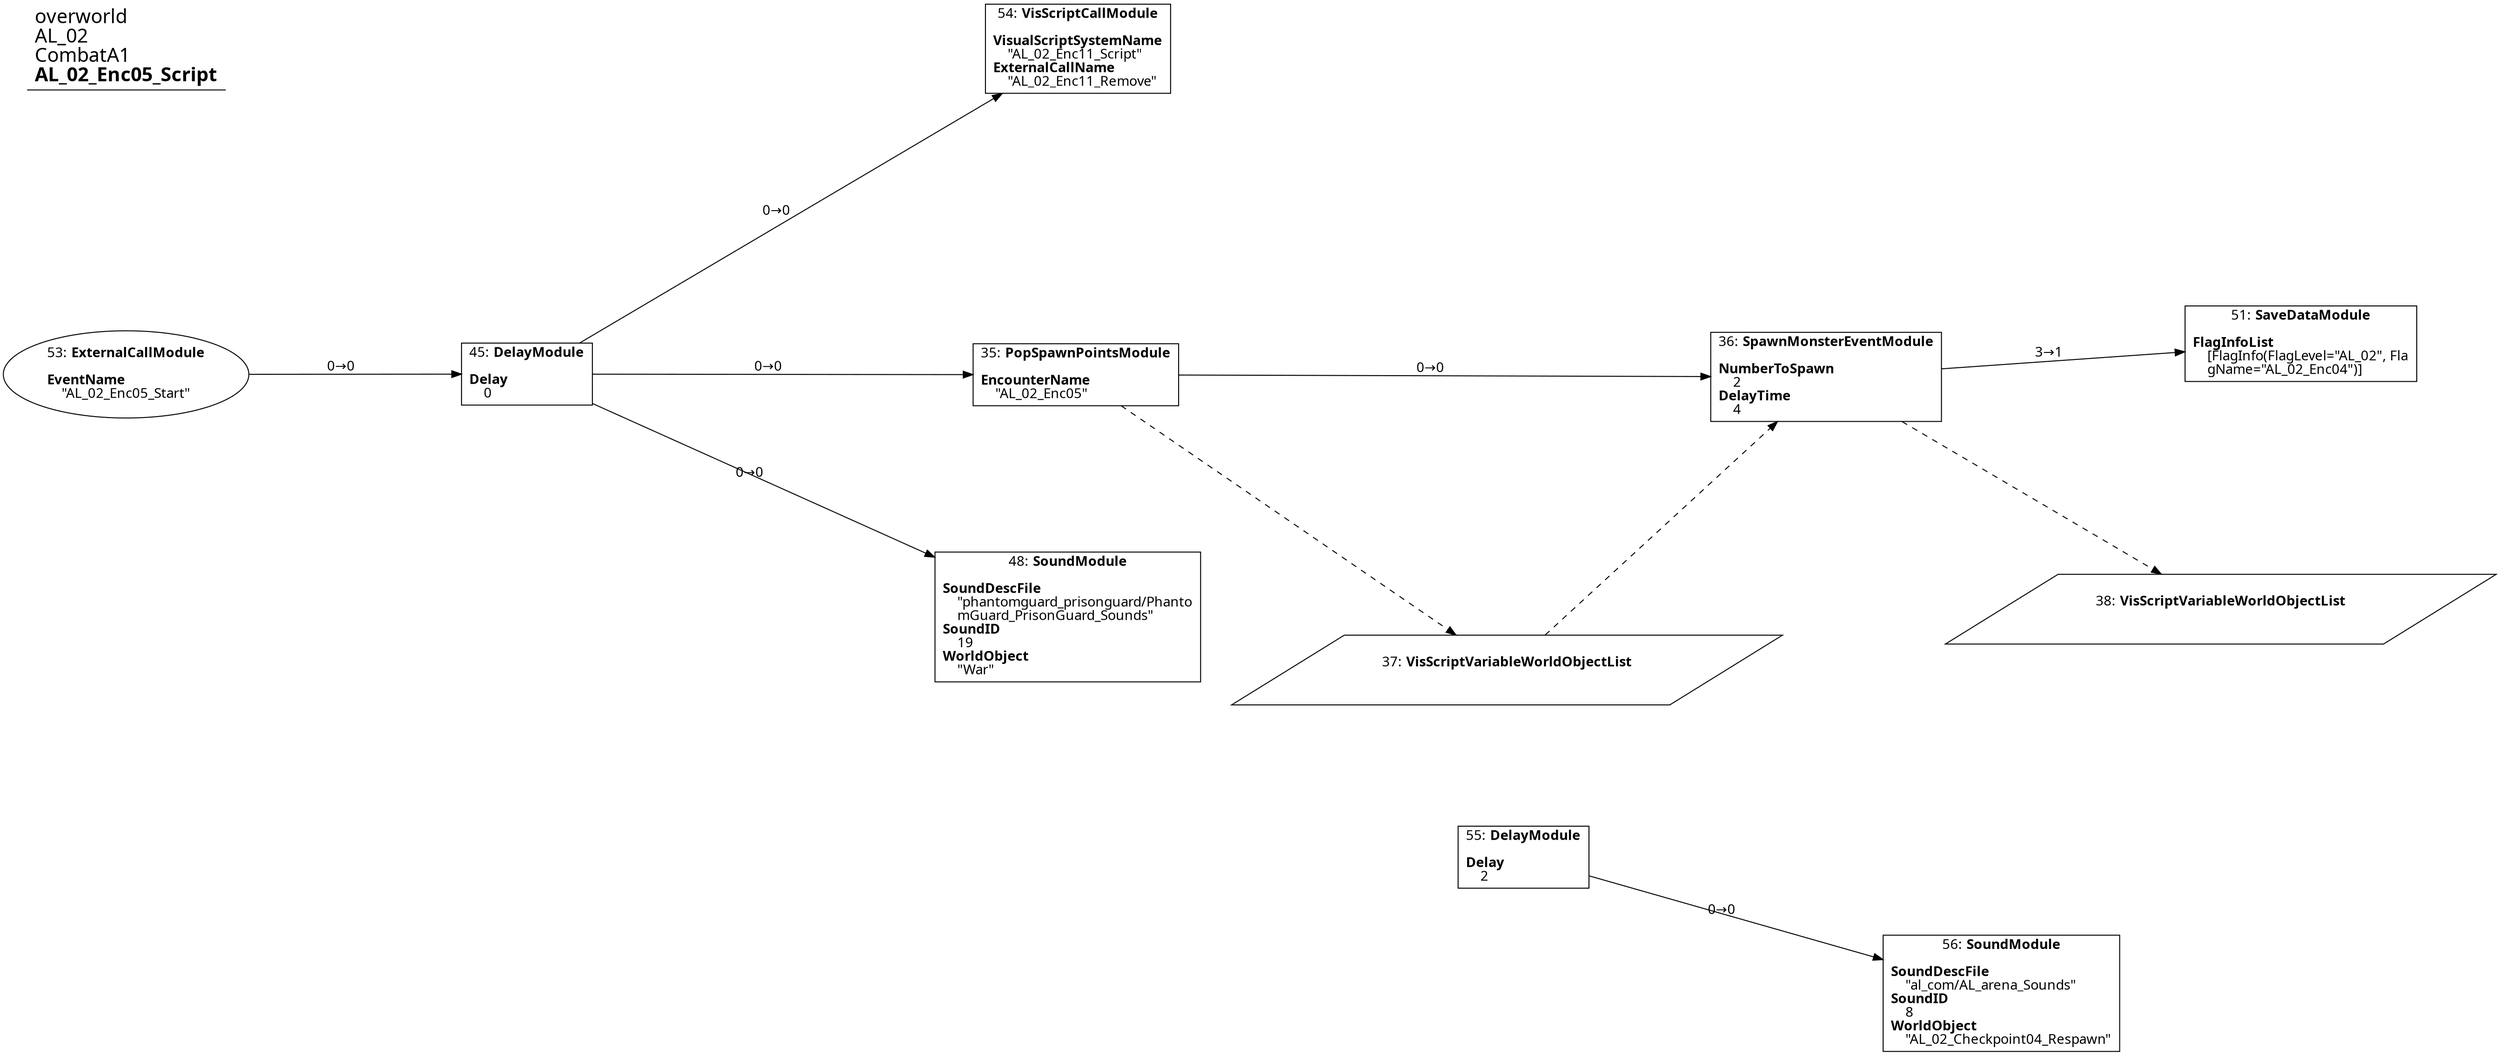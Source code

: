 digraph {
    layout = fdp;
    overlap = prism;
    sep = "+16";
    splines = spline;

    node [ shape = box ];

    graph [ fontname = "Segoe UI" ];
    node [ fontname = "Segoe UI" ];
    edge [ fontname = "Segoe UI" ];

    35 [ label = <35: <b>PopSpawnPointsModule</b><br/><br/><b>EncounterName</b><br align="left"/>    &quot;AL_02_Enc05&quot;<br align="left"/>> ];
    35 [ pos = "0.24400002,0.504!" ];
    35 -> 36 [ label = "0→0" ];
    35 -> 37 [ style = dashed ];

    36 [ label = <36: <b>SpawnMonsterEventModule</b><br/><br/><b>NumberToSpawn</b><br align="left"/>    2<br align="left"/><b>DelayTime</b><br align="left"/>    4<br align="left"/>> ];
    36 [ pos = "0.76500005,0.504!" ];
    36 -> 51 [ label = "3→1" ];
    37 -> 36 [ style = dashed ];
    36 -> 38 [ style = dashed ];

    37 [ label = <37: <b>VisScriptVariableWorldObjectList</b><br/><br/>> ];
    37 [ shape = parallelogram ]
    37 [ pos = "0.52400005,0.29700002!" ];

    38 [ label = <38: <b>VisScriptVariableWorldObjectList</b><br/><br/>> ];
    38 [ shape = parallelogram ]
    38 [ pos = "1.051,0.33800003!" ];

    45 [ label = <45: <b>DelayModule</b><br/><br/><b>Delay</b><br align="left"/>    0<br align="left"/>> ];
    45 [ pos = "-0.15100001,0.505!" ];
    45 -> 35 [ label = "0→0" ];
    45 -> 54 [ label = "0→0" ];
    45 -> 48 [ label = "0→0" ];

    48 [ label = <48: <b>SoundModule</b><br/><br/><b>SoundDescFile</b><br align="left"/>    &quot;phantomguard_prisonguard/Phanto<br align="left"/>    mGuard_PrisonGuard_Sounds&quot;<br align="left"/><b>SoundID</b><br align="left"/>    19<br align="left"/><b>WorldObject</b><br align="left"/>    &quot;War&quot;<br align="left"/>> ];
    48 [ pos = "0.25100002,0.33!" ];

    51 [ label = <51: <b>SaveDataModule</b><br/><br/><b>FlagInfoList</b><br align="left"/>    [FlagInfo(FlagLevel=&quot;AL_02&quot;, Fla<br align="left"/>    gName=&quot;AL_02_Enc04&quot;)]<br align="left"/>> ];
    51 [ pos = "1.108,0.527!" ];

    53 [ label = <53: <b>ExternalCallModule</b><br/><br/><b>EventName</b><br align="left"/>    &quot;AL_02_Enc05_Start&quot;<br align="left"/>> ];
    53 [ shape = oval ]
    53 [ pos = "-0.43800002,0.505!" ];
    53 -> 45 [ label = "0→0" ];

    54 [ label = <54: <b>VisScriptCallModule</b><br/><br/><b>VisualScriptSystemName</b><br align="left"/>    &quot;AL_02_Enc11_Script&quot;<br align="left"/><b>ExternalCallName</b><br align="left"/>    &quot;AL_02_Enc11_Remove&quot;<br align="left"/>> ];
    54 [ pos = "0.238,0.73700005!" ];

    55 [ label = <55: <b>DelayModule</b><br/><br/><b>Delay</b><br align="left"/>    2<br align="left"/>> ];
    55 [ pos = "0.54200006,0.163!" ];
    55 -> 56 [ label = "0→0" ];

    56 [ label = <56: <b>SoundModule</b><br/><br/><b>SoundDescFile</b><br align="left"/>    &quot;al_com/AL_arena_Sounds&quot;<br align="left"/><b>SoundID</b><br align="left"/>    8<br align="left"/><b>WorldObject</b><br align="left"/>    &quot;AL_02_Checkpoint04_Respawn&quot;<br align="left"/>> ];
    56 [ pos = "0.89100003,0.065000005!" ];

    title [ pos = "-0.439,0.73800004!" ];
    title [ shape = underline ];
    title [ label = <<font point-size="20">overworld<br align="left"/>AL_02<br align="left"/>CombatA1<br align="left"/><b>AL_02_Enc05_Script</b><br align="left"/></font>> ];
}
